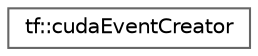 digraph "类继承关系图"
{
 // LATEX_PDF_SIZE
  bgcolor="transparent";
  edge [fontname=Helvetica,fontsize=10,labelfontname=Helvetica,labelfontsize=10];
  node [fontname=Helvetica,fontsize=10,shape=box,height=0.2,width=0.4];
  rankdir="LR";
  Node0 [id="Node000000",label="tf::cudaEventCreator",height=0.2,width=0.4,color="grey40", fillcolor="white", style="filled",URL="$structtf_1_1cuda_event_creator.html",tooltip="functor to create a cudaEvent_t object"];
}
